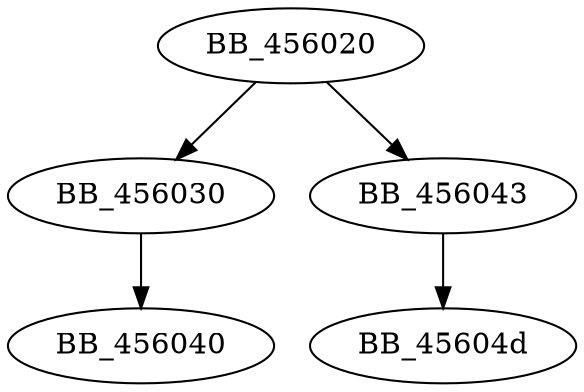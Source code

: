 DiGraph sub_456020{
BB_456020->BB_456030
BB_456020->BB_456043
BB_456030->BB_456040
BB_456043->BB_45604d
}

